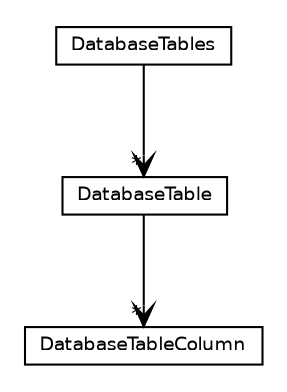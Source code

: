 #!/usr/local/bin/dot
#
# Class diagram 
# Generated by UMLGraph version R5_6 (http://www.umlgraph.org/)
#

digraph G {
	edge [fontname="Helvetica",fontsize=10,labelfontname="Helvetica",labelfontsize=10];
	node [fontname="Helvetica",fontsize=10,shape=plaintext];
	nodesep=0.25;
	ranksep=0.5;
	// net.ljcomputing.database.model.DatabaseTables
	c44 [label=<<table title="net.ljcomputing.database.model.DatabaseTables" border="0" cellborder="1" cellspacing="0" cellpadding="2" port="p" href="./DatabaseTables.html">
		<tr><td><table border="0" cellspacing="0" cellpadding="1">
<tr><td align="center" balign="center"> DatabaseTables </td></tr>
		</table></td></tr>
		</table>>, URL="./DatabaseTables.html", fontname="Helvetica", fontcolor="black", fontsize=9.0];
	// net.ljcomputing.database.model.DatabaseTable
	c45 [label=<<table title="net.ljcomputing.database.model.DatabaseTable" border="0" cellborder="1" cellspacing="0" cellpadding="2" port="p" href="./DatabaseTable.html">
		<tr><td><table border="0" cellspacing="0" cellpadding="1">
<tr><td align="center" balign="center"> DatabaseTable </td></tr>
		</table></td></tr>
		</table>>, URL="./DatabaseTable.html", fontname="Helvetica", fontcolor="black", fontsize=9.0];
	// net.ljcomputing.database.model.DatabaseTableColumn
	c46 [label=<<table title="net.ljcomputing.database.model.DatabaseTableColumn" border="0" cellborder="1" cellspacing="0" cellpadding="2" port="p" href="./DatabaseTableColumn.html">
		<tr><td><table border="0" cellspacing="0" cellpadding="1">
<tr><td align="center" balign="center"> DatabaseTableColumn </td></tr>
		</table></td></tr>
		</table>>, URL="./DatabaseTableColumn.html", fontname="Helvetica", fontcolor="black", fontsize=9.0];
	// net.ljcomputing.database.model.DatabaseTables NAVASSOC net.ljcomputing.database.model.DatabaseTable
	c44:p -> c45:p [taillabel="", label="", headlabel="*", fontname="Helvetica", fontcolor="black", fontsize=10.0, color="black", arrowhead=open];
	// net.ljcomputing.database.model.DatabaseTable NAVASSOC net.ljcomputing.database.model.DatabaseTableColumn
	c45:p -> c46:p [taillabel="", label="", headlabel="*", fontname="Helvetica", fontcolor="black", fontsize=10.0, color="black", arrowhead=open];
}


